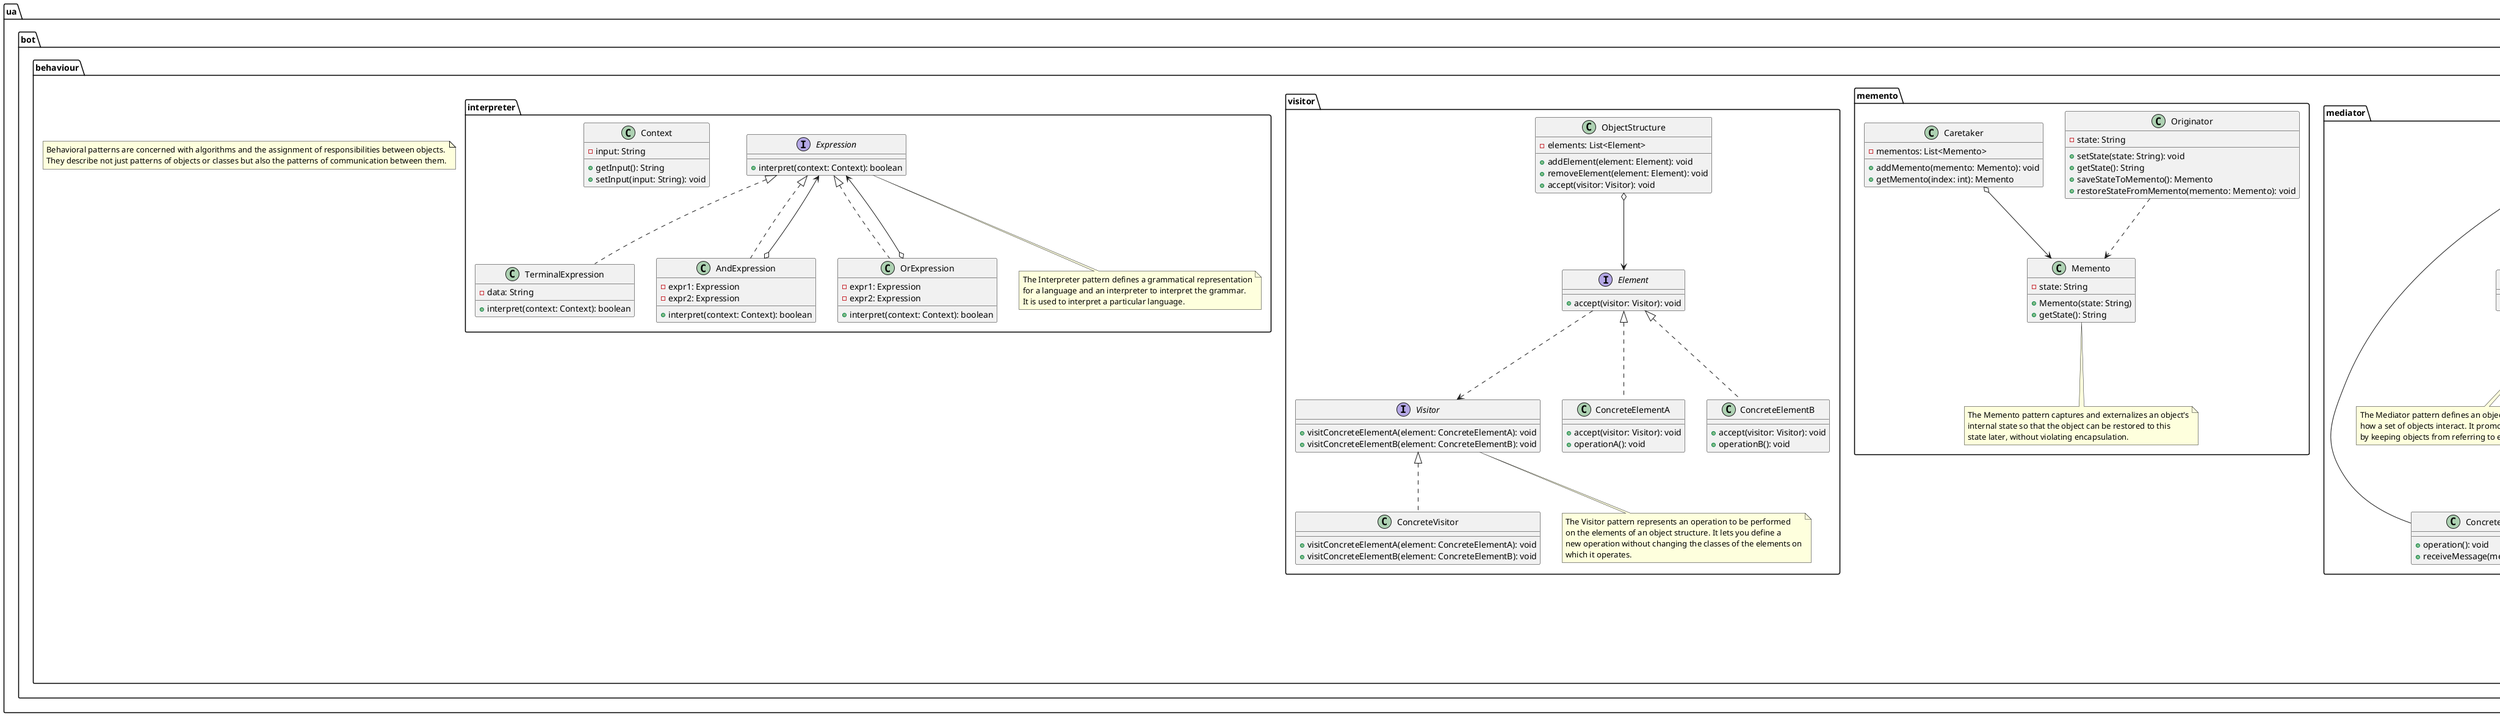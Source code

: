 @startuml Behavioral Patterns

package "ua.bot.behaviour" {
  note "Behavioral patterns are concerned with algorithms and the assignment of responsibilities between objects.\nThey describe not just patterns of objects or classes but also the patterns of communication between them." as BehavioralPatterns
}

package "ua.bot.behaviour.strategy" {
  interface "Strategy" {
    +execute(): void
  }
  
  class "ConcreteStrategyA" {
    +execute(): void
  }
  
  class "ConcreteStrategyB" {
    +execute(): void
  }
  
  class "Context" {
    -strategy: Strategy
    +setStrategy(strategy: Strategy): void
    +executeStrategy(): void
  }
  
  Strategy <|.. ConcreteStrategyA
  Strategy <|.. ConcreteStrategyB
  Context o--> Strategy

  note bottom of Strategy
    The Strategy pattern defines a family of algorithms,
    encapsulates each one, and makes them interchangeable.
    Strategy lets the algorithm vary independently from
    clients that use it.
  end note
}

package "ua.bot.behaviour.observer" {
  interface "Subject" {
    +attach(observer: Observer): void
    +detach(observer: Observer): void
    +notifyObservers(): void
  }
  
  class "ConcreteSubject" {
    -state: String
    -observers: List<Observer>
    +attach(observer: Observer): void
    +detach(observer: Observer): void
    +notifyObservers(): void
    +getState(): String
    +setState(state: String): void
  }
  
  interface "Observer" {
    +update(subject: Subject): void
  }
  
  class "ConcreteObserverA" {
    +update(subject: Subject): void
  }
  
  class "ConcreteObserverB" {
    +update(subject: Subject): void
  }
  
  Subject <|.. ConcreteSubject
  Observer <|.. ConcreteObserverA
  Observer <|.. ConcreteObserverB
  Subject o--> Observer
  
  note bottom of Subject
    The Observer pattern defines a one-to-many dependency
    between objects so that when one object changes state,
    all its dependents are notified and updated automatically.
  end note
}

package "ua.bot.behaviour.command" {
  interface "Command" {
    +execute(): void
    +undo(): void
  }
  
  class "ConcreteCommand" {
    -receiver: Receiver
    +execute(): void
    +undo(): void
  }
  
  class "Receiver" {
    +action(): void
    +undoAction(): void
  }
  
  class "Invoker" {
    -command: Command
    +setCommand(command: Command): void
    +executeCommand(): void
    +undoCommand(): void
  }
  
  class "Client" {
  }
  
  Command <|.. ConcreteCommand
  ConcreteCommand o--> Receiver
  Invoker o--> Command
  Client ..> ConcreteCommand
  Client ..> Receiver
  Client ..> Invoker
  
  note bottom of Command
    The Command pattern encapsulates a request as an object,
    thereby allowing for parameterization of clients with different requests,
    queuing of requests, and logging of the requests.
    It also allows for the support of undoable operations.
  end note
}

package "ua.bot.behaviour.template" {
  abstract class "AbstractClass" {
    +templateMethod(): void
    #primitiveOperation1(): void
    #primitiveOperation2(): void
    #hook(): void
  }
  
  class "ConcreteClass" {
    #primitiveOperation1(): void
    #primitiveOperation2(): void
    #hook(): void
  }
  
  AbstractClass <|-- ConcreteClass
  
  note bottom of AbstractClass
    The Template Method pattern defines the skeleton of an algorithm
    in an operation, deferring some steps to subclasses.
    Template Method lets subclasses redefine certain steps of an algorithm
    without changing the algorithm's structure.
  end note
}

package "ua.bot.behaviour.iterator" {
  interface "Iterator" {
    +hasNext(): boolean
    +next(): Object
  }
  
  class "ConcreteIterator" {
    -collection: ConcreteAggregate
    -position: int
    +hasNext(): boolean
    +next(): Object
  }
  
  interface "Aggregate" {
    +createIterator(): Iterator
  }
  
  class "ConcreteAggregate" {
    -items: Object[]
    +createIterator(): Iterator
    +getItem(index: int): Object
    +getCount(): int
  }
  
  Iterator <|.. ConcreteIterator
  Aggregate <|.. ConcreteAggregate
  ConcreteIterator o--> ConcreteAggregate
  ConcreteAggregate ..> ConcreteIterator
  
  note bottom of Iterator
    The Iterator pattern provides a way to access the elements
    of an aggregate object sequentially without exposing its
    underlying representation.
  end note
}

package "ua.bot.behaviour.state" {
  interface "State" {
    +handle(context: Context): void
  }
  
  class "ConcreteStateA" {
    +handle(context: Context): void
  }
  
  class "ConcreteStateB" {
    +handle(context: Context): void
  }
  
  class "Context" {
    -state: State
    +Context(initialState: State)
    +setState(state: State): void
    +request(): void
  }
  
  State <|.. ConcreteStateA
  State <|.. ConcreteStateB
  Context o--> State
  ConcreteStateA ..> Context
  ConcreteStateB ..> Context
  
  note bottom of State
    The State pattern allows an object to alter its behavior
    when its internal state changes. The object will appear
    to change its class.
  end note
}

package "ua.bot.behaviour.chain" {
  abstract class "Handler" {
    -successor: Handler
    +setSuccessor(successor: Handler): void
    +handleRequest(request: Request): void
    #processRequest(request: Request): boolean
  }
  
  class "ConcreteHandlerA" {
    #processRequest(request: Request): boolean
  }
  
  class "ConcreteHandlerB" {
    #processRequest(request: Request): boolean
  }
  
  class "Request" {
    -type: String
    +getType(): String
  }
  
  Handler <|-- ConcreteHandlerA
  Handler <|-- ConcreteHandlerB
  Handler o--> Handler
  
  note bottom of Handler
    The Chain of Responsibility pattern avoids coupling the sender
    of a request to its receiver by giving more than one object a
    chance to handle the request. It chains the receiving objects
    and passes the request along the chain until an object handles it.
  end note
}

package "ua.bot.behaviour.mediator" {
  interface "Mediator" {
    +notify(sender: Colleague, event: String): void
  }
  
  class "ConcreteMediator" {
    -colleagueA: ConcreteColleagueA
    -colleagueB: ConcreteColleagueB
    +setColleagueA(colleague: ConcreteColleagueA): void
    +setColleagueB(colleague: ConcreteColleagueB): void
    +notify(sender: Colleague, event: String): void
  }
  
  abstract class "Colleague" {
    #mediator: Mediator
    +Colleague(mediator: Mediator)
  }
  
  class "ConcreteColleagueA" {
    +operation(): void
    +receiveMessage(message: String): void
  }
  
  class "ConcreteColleagueB" {
    +operation(): void
    +receiveMessage(message: String): void
  }
  
  Mediator <|.. ConcreteMediator
  Colleague <|-- ConcreteColleagueA
  Colleague <|-- ConcreteColleagueB
  ConcreteMediator o--> ConcreteColleagueA
  ConcreteMediator o--> ConcreteColleagueB
  Colleague o--> Mediator
  
  note bottom of Mediator
    The Mediator pattern defines an object that encapsulates
    how a set of objects interact. It promotes loose coupling
    by keeping objects from referring to each other explicitly.
  end note
}

package "ua.bot.behaviour.memento" {
  class "Originator" {
    -state: String
    +setState(state: String): void
    +getState(): String
    +saveStateToMemento(): Memento
    +restoreStateFromMemento(memento: Memento): void
  }
  
  class "Memento" {
    -state: String
    +Memento(state: String)
    +getState(): String
  }
  
  class "Caretaker" {
    -mementos: List<Memento>
    +addMemento(memento: Memento): void
    +getMemento(index: int): Memento
  }
  
  Originator ..> Memento
  Caretaker o--> Memento
  
  note bottom of Memento
    The Memento pattern captures and externalizes an object's
    internal state so that the object can be restored to this
    state later, without violating encapsulation.
  end note
}

package "ua.bot.behaviour.visitor" {
  interface "Visitor" {
    +visitConcreteElementA(element: ConcreteElementA): void
    +visitConcreteElementB(element: ConcreteElementB): void
  }
  
  class "ConcreteVisitor" {
    +visitConcreteElementA(element: ConcreteElementA): void
    +visitConcreteElementB(element: ConcreteElementB): void
  }
  
  interface "Element" {
    +accept(visitor: Visitor): void
  }
  
  class "ConcreteElementA" {
    +accept(visitor: Visitor): void
    +operationA(): void
  }
  
  class "ConcreteElementB" {
    +accept(visitor: Visitor): void
    +operationB(): void
  }
  
  class "ObjectStructure" {
    -elements: List<Element>
    +addElement(element: Element): void
    +removeElement(element: Element): void
    +accept(visitor: Visitor): void
  }
  
  Visitor <|.. ConcreteVisitor
  Element <|.. ConcreteElementA
  Element <|.. ConcreteElementB
  ObjectStructure o--> Element
  Element ..> Visitor
  
  note bottom of Visitor
    The Visitor pattern represents an operation to be performed
    on the elements of an object structure. It lets you define a
    new operation without changing the classes of the elements on
    which it operates.
  end note
}

package "ua.bot.behaviour.interpreter" {
  interface "Expression" {
    +interpret(context: Context): boolean
  }
  
  class "TerminalExpression" {
    -data: String
    +interpret(context: Context): boolean
  }
  
  class "AndExpression" {
    -expr1: Expression
    -expr2: Expression
    +interpret(context: Context): boolean
  }
  
  class "OrExpression" {
    -expr1: Expression
    -expr2: Expression
    +interpret(context: Context): boolean
  }
  
  class "Context" {
    -input: String
    +getInput(): String
    +setInput(input: String): void
  }
  
  Expression <|.. TerminalExpression
  Expression <|.. AndExpression
  Expression <|.. OrExpression
  AndExpression o--> Expression
  OrExpression o--> Expression
  
  note bottom of Expression
    The Interpreter pattern defines a grammatical representation
    for a language and an interpreter to interpret the grammar.
    It is used to interpret a particular language.
  end note
}

@enduml
